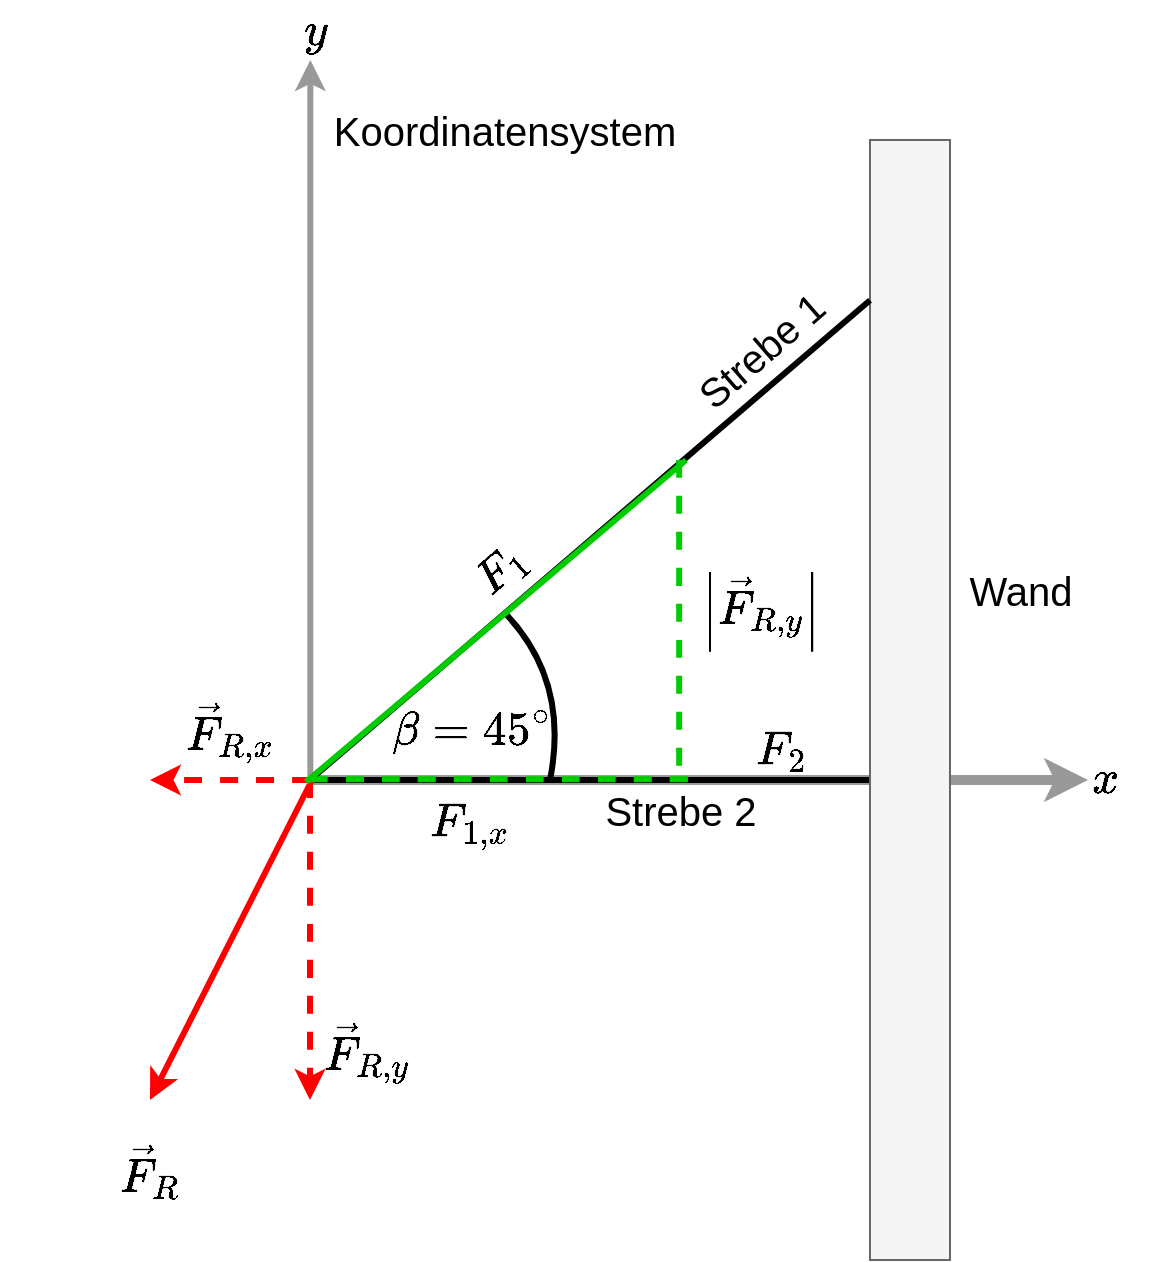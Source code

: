 <mxfile version="17.2.4" type="device"><diagram id="4aMNLkRXNIOBh9UBqWD_" name="Seite-1"><mxGraphModel dx="1018" dy="684" grid="1" gridSize="10" guides="1" tooltips="1" connect="1" arrows="1" fold="1" page="1" pageScale="1" pageWidth="827" pageHeight="1169" math="1" shadow="0"><root><mxCell id="0"/><mxCell id="1" parent="0"/><mxCell id="z_oBU-BQxXn7aPSZWD2t-25" value="" style="endArrow=classic;html=1;fontSize=20;strokeColor=#999999;strokeWidth=3;curved=1;" parent="1" edge="1"><mxGeometry width="50" height="50" relative="1" as="geometry"><mxPoint x="280.17" y="400" as="sourcePoint"/><mxPoint x="280.17" y="40" as="targetPoint"/></mxGeometry></mxCell><mxCell id="z_oBU-BQxXn7aPSZWD2t-26" value="" style="endArrow=classic;html=1;fontSize=20;strokeColor=#999999;strokeWidth=5;curved=1;" parent="1" edge="1"><mxGeometry width="50" height="50" relative="1" as="geometry"><mxPoint x="279" y="400" as="sourcePoint"/><mxPoint x="669" y="400" as="targetPoint"/></mxGeometry></mxCell><mxCell id="z_oBU-BQxXn7aPSZWD2t-3" value="" style="endArrow=none;html=1;rounded=0;strokeWidth=3;" parent="1" edge="1"><mxGeometry width="50" height="50" relative="1" as="geometry"><mxPoint x="280" y="400" as="sourcePoint"/><mxPoint x="570" y="400" as="targetPoint"/></mxGeometry></mxCell><mxCell id="z_oBU-BQxXn7aPSZWD2t-1" value="" style="rounded=0;whiteSpace=wrap;html=1;fillColor=#f5f5f5;fontColor=#333333;strokeColor=#666666;" parent="1" vertex="1"><mxGeometry x="560" y="80" width="40" height="560" as="geometry"/></mxCell><mxCell id="z_oBU-BQxXn7aPSZWD2t-2" value="" style="endArrow=none;html=1;rounded=0;entryX=0;entryY=0.143;entryDx=0;entryDy=0;entryPerimeter=0;strokeWidth=3;" parent="1" target="z_oBU-BQxXn7aPSZWD2t-1" edge="1"><mxGeometry width="50" height="50" relative="1" as="geometry"><mxPoint x="280" y="400" as="sourcePoint"/><mxPoint x="440" y="330" as="targetPoint"/></mxGeometry></mxCell><mxCell id="z_oBU-BQxXn7aPSZWD2t-6" value="Strebe 1" style="text;html=1;resizable=0;autosize=1;align=center;verticalAlign=middle;points=[];fillColor=none;strokeColor=none;rounded=0;fontSize=20;rotation=319;" parent="1" vertex="1"><mxGeometry x="460" y="170" width="90" height="30" as="geometry"/></mxCell><mxCell id="z_oBU-BQxXn7aPSZWD2t-7" value="Strebe 2" style="text;html=1;resizable=0;autosize=1;align=center;verticalAlign=middle;points=[];fillColor=none;strokeColor=none;rounded=0;fontSize=20;" parent="1" vertex="1"><mxGeometry x="420" y="400" width="90" height="30" as="geometry"/></mxCell><mxCell id="z_oBU-BQxXn7aPSZWD2t-8" value="Wand" style="text;html=1;resizable=0;autosize=1;align=center;verticalAlign=middle;points=[];fillColor=none;strokeColor=none;rounded=0;fontSize=20;" parent="1" vertex="1"><mxGeometry x="600" y="290" width="70" height="30" as="geometry"/></mxCell><mxCell id="z_oBU-BQxXn7aPSZWD2t-15" value="$$F_{1}$$" style="text;html=1;resizable=0;autosize=1;align=center;verticalAlign=middle;points=[];fillColor=none;strokeColor=none;rounded=0;fontSize=20;rotation=319;" parent="1" vertex="1"><mxGeometry x="320" y="280" width="110" height="30" as="geometry"/></mxCell><mxCell id="z_oBU-BQxXn7aPSZWD2t-16" value="$$F_2$$" style="text;html=1;resizable=0;autosize=1;align=center;verticalAlign=middle;points=[];fillColor=none;strokeColor=none;rounded=0;fontSize=20;" parent="1" vertex="1"><mxGeometry x="470" y="370" width="90" height="30" as="geometry"/></mxCell><mxCell id="z_oBU-BQxXn7aPSZWD2t-17" value="" style="endArrow=none;html=1;fontSize=20;strokeColor=#000000;strokeWidth=3;curved=1;" parent="1" edge="1"><mxGeometry width="50" height="50" relative="1" as="geometry"><mxPoint x="400" y="400" as="sourcePoint"/><mxPoint x="377" y="316" as="targetPoint"/><Array as="points"><mxPoint x="410" y="350"/></Array></mxGeometry></mxCell><mxCell id="z_oBU-BQxXn7aPSZWD2t-21" value="$$\beta = 45^\circ$$" style="text;html=1;resizable=0;autosize=1;align=center;verticalAlign=middle;points=[];fillColor=none;strokeColor=none;rounded=0;fontSize=20;" parent="1" vertex="1"><mxGeometry x="260" y="360" width="200" height="30" as="geometry"/></mxCell><mxCell id="z_oBU-BQxXn7aPSZWD2t-22" value="$$\vec{F}_R$$" style="text;html=1;resizable=0;autosize=1;align=center;verticalAlign=middle;points=[];fillColor=none;strokeColor=none;rounded=0;fontSize=20;" parent="1" vertex="1"><mxGeometry x="125" y="580" width="150" height="30" as="geometry"/></mxCell><mxCell id="z_oBU-BQxXn7aPSZWD2t-24" value="" style="endArrow=none;html=1;strokeWidth=3;fontSize=20;curved=1;strokeColor=#FF0000;startArrow=classic;startFill=1;" parent="1" edge="1"><mxGeometry width="50" height="50" relative="1" as="geometry"><mxPoint x="200" y="560" as="sourcePoint"/><mxPoint x="281" y="400" as="targetPoint"/></mxGeometry></mxCell><mxCell id="z_oBU-BQxXn7aPSZWD2t-27" value="Koordinatensystem" style="text;html=1;resizable=0;autosize=1;align=center;verticalAlign=middle;points=[];fillColor=none;strokeColor=none;rounded=0;fontSize=20;" parent="1" vertex="1"><mxGeometry x="282" y="60" width="190" height="30" as="geometry"/></mxCell><mxCell id="z_oBU-BQxXn7aPSZWD2t-28" value="$$x$$" style="text;html=1;resizable=0;autosize=1;align=center;verticalAlign=middle;points=[];fillColor=none;strokeColor=none;rounded=0;fontSize=20;" parent="1" vertex="1"><mxGeometry x="642" y="384" width="70" height="30" as="geometry"/></mxCell><mxCell id="z_oBU-BQxXn7aPSZWD2t-29" value="$$y$$" style="text;html=1;resizable=0;autosize=1;align=center;verticalAlign=middle;points=[];fillColor=none;strokeColor=none;rounded=0;fontSize=20;" parent="1" vertex="1"><mxGeometry x="247" y="10" width="70" height="30" as="geometry"/></mxCell><mxCell id="z_oBU-BQxXn7aPSZWD2t-31" value="" style="endArrow=classic;html=1;fontSize=20;strokeColor=#FF0000;strokeWidth=3;curved=1;dashed=1;" parent="1" edge="1"><mxGeometry width="50" height="50" relative="1" as="geometry"><mxPoint x="280" y="400" as="sourcePoint"/><mxPoint x="280" y="560" as="targetPoint"/></mxGeometry></mxCell><mxCell id="z_oBU-BQxXn7aPSZWD2t-32" value="$$\vec{F}_{R,y}$$" style="text;html=1;resizable=0;autosize=1;align=center;verticalAlign=middle;points=[];fillColor=none;strokeColor=none;rounded=0;fontSize=20;" parent="1" vertex="1"><mxGeometry x="218" y="520" width="180" height="30" as="geometry"/></mxCell><mxCell id="z_oBU-BQxXn7aPSZWD2t-33" value="" style="endArrow=classic;html=1;fontSize=20;strokeColor=#FF0000;strokeWidth=3;curved=1;dashed=1;" parent="1" edge="1"><mxGeometry width="50" height="50" relative="1" as="geometry"><mxPoint x="280" y="400" as="sourcePoint"/><mxPoint x="200" y="400" as="targetPoint"/></mxGeometry></mxCell><mxCell id="z_oBU-BQxXn7aPSZWD2t-34" value="$$\vec{F}_{R,x}$$" style="text;html=1;resizable=0;autosize=1;align=center;verticalAlign=middle;points=[];fillColor=none;strokeColor=none;rounded=0;fontSize=20;" parent="1" vertex="1"><mxGeometry x="150" y="360" width="180" height="30" as="geometry"/></mxCell><mxCell id="z_oBU-BQxXn7aPSZWD2t-36" value="" style="endArrow=none;html=1;fontSize=20;strokeColor=#00CC00;strokeWidth=3;curved=1;dashed=1;endFill=0;" parent="1" edge="1"><mxGeometry width="50" height="50" relative="1" as="geometry"><mxPoint x="280" y="399.58" as="sourcePoint"/><mxPoint x="470" y="399.58" as="targetPoint"/></mxGeometry></mxCell><mxCell id="z_oBU-BQxXn7aPSZWD2t-38" value="$$\left| \vec{F}_{R,y} \right|$$" style="text;html=1;resizable=0;autosize=1;align=center;verticalAlign=middle;points=[];fillColor=none;strokeColor=none;rounded=0;fontSize=20;" parent="1" vertex="1"><mxGeometry x="370" y="300" width="270" height="30" as="geometry"/></mxCell><mxCell id="z_oBU-BQxXn7aPSZWD2t-41" value="" style="endArrow=none;html=1;fontSize=20;strokeColor=#00CC00;strokeWidth=3;curved=1;dashed=1;endFill=0;" parent="1" edge="1"><mxGeometry width="50" height="50" relative="1" as="geometry"><mxPoint x="464.58" y="240" as="sourcePoint"/><mxPoint x="464.58" y="400" as="targetPoint"/></mxGeometry></mxCell><mxCell id="z_oBU-BQxXn7aPSZWD2t-42" value="" style="endArrow=none;html=1;strokeWidth=3;fontSize=20;curved=1;strokeColor=#00CC00;startArrow=none;startFill=0;" parent="1" edge="1"><mxGeometry width="50" height="50" relative="1" as="geometry"><mxPoint x="468" y="240" as="sourcePoint"/><mxPoint x="278" y="401" as="targetPoint"/></mxGeometry></mxCell><mxCell id="YQf0IP7753ucLD5cIaIm-1" value="$$F_{1,x}$$" style="text;html=1;resizable=0;autosize=1;align=center;verticalAlign=middle;points=[];fillColor=none;strokeColor=none;rounded=0;fontSize=20;" parent="1" vertex="1"><mxGeometry x="300" y="407" width="120" height="30" as="geometry"/></mxCell></root></mxGraphModel></diagram></mxfile>